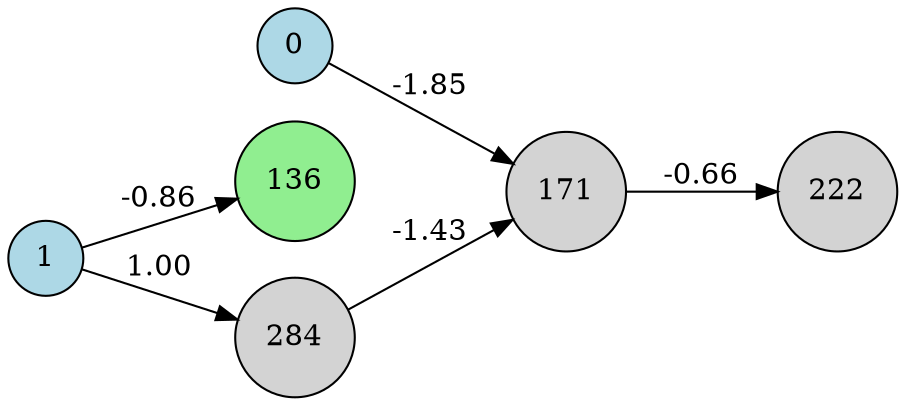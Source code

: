 digraph neat {
  rankdir=LR;
  node [shape=circle];
  node0 [label="0", style=filled, fillcolor=lightblue];
  node1 [label="1", style=filled, fillcolor=lightblue];
  node136 [label="136", style=filled, fillcolor=lightgreen];
  node171 [label="171", style=filled, fillcolor=lightgray];
  node222 [label="222", style=filled, fillcolor=lightgray];
  node284 [label="284", style=filled, fillcolor=lightgray];
  node1 -> node136 [label="-0.86"];
  node0 -> node171 [label="-1.85"];
  node171 -> node222 [label="-0.66"];
  node1 -> node284 [label="1.00"];
  node284 -> node171 [label="-1.43"];
}

